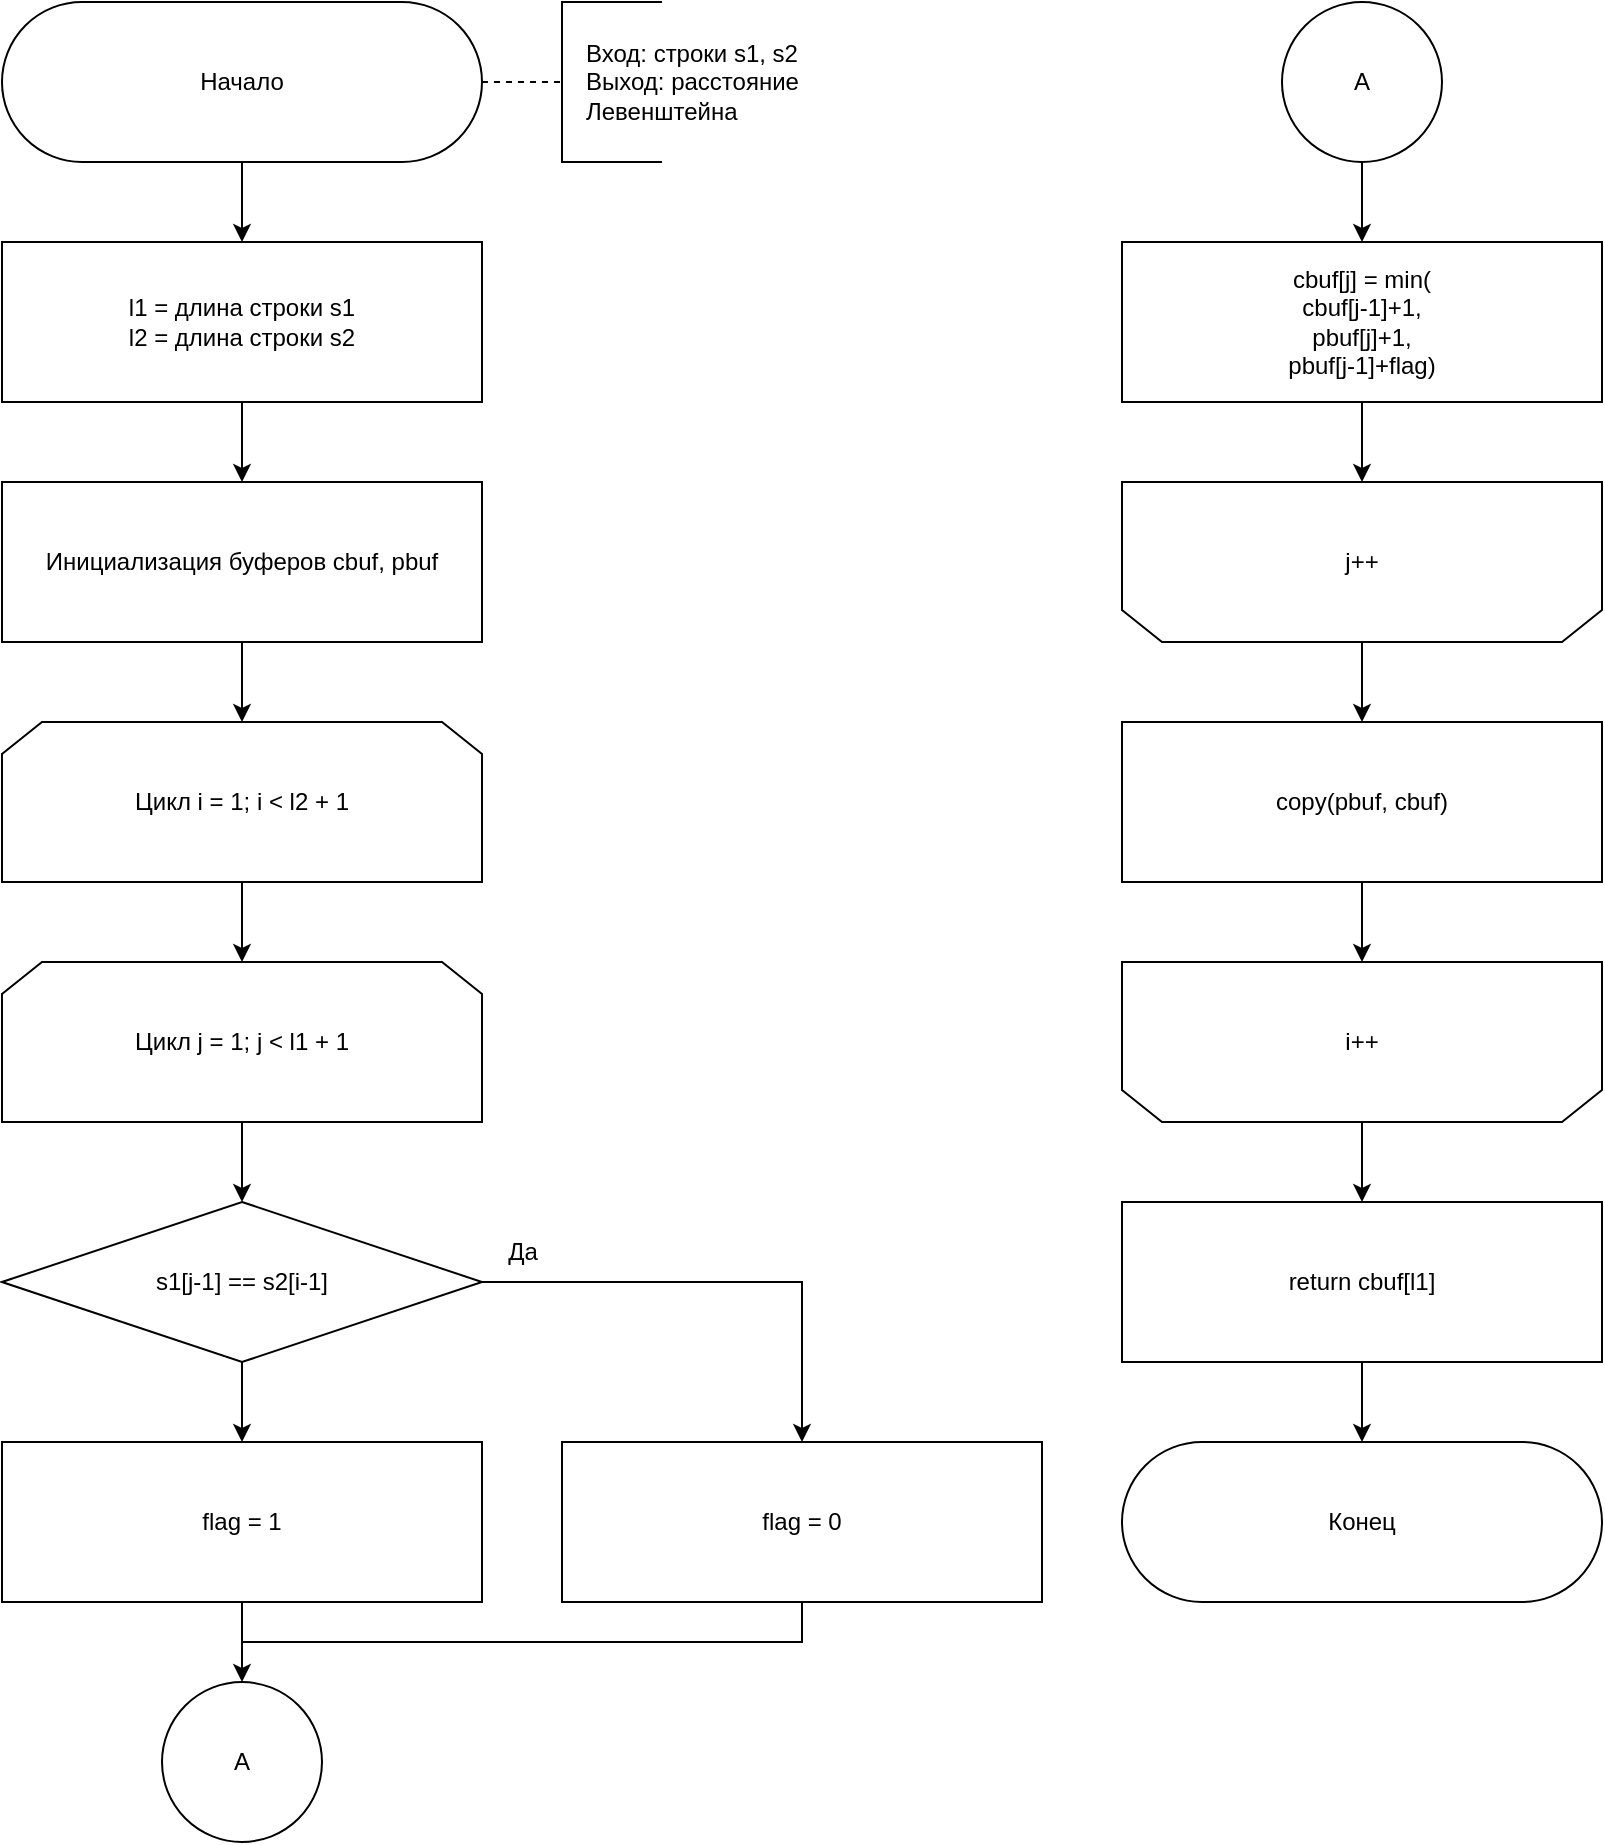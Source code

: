<mxfile version="20.5.1" type="device"><diagram id="hdxtOdljBtJzM_RGF6Lj" name="Страница 1"><mxGraphModel dx="319" dy="1124" grid="1" gridSize="10" guides="1" tooltips="1" connect="1" arrows="1" fold="1" page="1" pageScale="1" pageWidth="827" pageHeight="1169" math="0" shadow="0"><root><mxCell id="0"/><mxCell id="1" parent="0"/><mxCell id="wx1Ca3XlfMajqXriKJiU-86" style="edgeStyle=orthogonalEdgeStyle;rounded=0;orthogonalLoop=1;jettySize=auto;html=1;entryX=0.5;entryY=0;entryDx=0;entryDy=0;endArrow=classic;endFill=1;" parent="1" source="wx1Ca3XlfMajqXriKJiU-88" target="wx1Ca3XlfMajqXriKJiU-90" edge="1"><mxGeometry relative="1" as="geometry"/></mxCell><mxCell id="wx1Ca3XlfMajqXriKJiU-87" style="edgeStyle=orthogonalEdgeStyle;rounded=0;orthogonalLoop=1;jettySize=auto;html=1;exitX=1;exitY=0.5;exitDx=0;exitDy=0;entryX=0;entryY=0.5;entryDx=0;entryDy=0;entryPerimeter=0;endArrow=none;endFill=0;dashed=1;" parent="1" source="wx1Ca3XlfMajqXriKJiU-88" target="wx1Ca3XlfMajqXriKJiU-119" edge="1"><mxGeometry relative="1" as="geometry"/></mxCell><mxCell id="wx1Ca3XlfMajqXriKJiU-88" value="Начало" style="rounded=1;whiteSpace=wrap;html=1;shadow=0;arcSize=50;" parent="1" vertex="1"><mxGeometry x="1680" y="40" width="240" height="80" as="geometry"/></mxCell><mxCell id="wx1Ca3XlfMajqXriKJiU-89" style="edgeStyle=orthogonalEdgeStyle;rounded=0;orthogonalLoop=1;jettySize=auto;html=1;exitX=0.5;exitY=1;exitDx=0;exitDy=0;entryX=0.5;entryY=0;entryDx=0;entryDy=0;endArrow=classic;endFill=1;" parent="1" source="wx1Ca3XlfMajqXriKJiU-90" target="wx1Ca3XlfMajqXriKJiU-96" edge="1"><mxGeometry relative="1" as="geometry"/></mxCell><mxCell id="wx1Ca3XlfMajqXriKJiU-90" value="l1 = длина строки s1&lt;br&gt;l2 = длина строки s2" style="rounded=0;whiteSpace=wrap;html=1;shadow=0;" parent="1" vertex="1"><mxGeometry x="1680" y="160" width="240" height="80" as="geometry"/></mxCell><mxCell id="wx1Ca3XlfMajqXriKJiU-91" style="edgeStyle=orthogonalEdgeStyle;rounded=0;orthogonalLoop=1;jettySize=auto;html=1;exitX=0.5;exitY=1;exitDx=0;exitDy=0;entryX=0.5;entryY=0;entryDx=0;entryDy=0;endArrow=classic;endFill=1;" parent="1" source="wx1Ca3XlfMajqXriKJiU-92" target="wx1Ca3XlfMajqXriKJiU-94" edge="1"><mxGeometry relative="1" as="geometry"/></mxCell><mxCell id="wx1Ca3XlfMajqXriKJiU-92" value="Цикл i = 1; i &amp;lt; l2 + 1" style="shape=loopLimit;whiteSpace=wrap;html=1;rounded=0;shadow=0;rotation=0;" parent="1" vertex="1"><mxGeometry x="1680" y="400" width="240" height="80" as="geometry"/></mxCell><mxCell id="wx1Ca3XlfMajqXriKJiU-93" style="edgeStyle=orthogonalEdgeStyle;rounded=0;orthogonalLoop=1;jettySize=auto;html=1;exitX=0.5;exitY=1;exitDx=0;exitDy=0;entryX=0.5;entryY=0;entryDx=0;entryDy=0;endArrow=classic;endFill=1;" parent="1" source="wx1Ca3XlfMajqXriKJiU-94" target="wx1Ca3XlfMajqXriKJiU-99" edge="1"><mxGeometry relative="1" as="geometry"/></mxCell><mxCell id="wx1Ca3XlfMajqXriKJiU-94" value="Цикл j = 1; j &amp;lt; l1 + 1" style="shape=loopLimit;whiteSpace=wrap;html=1;rounded=0;shadow=0;rotation=0;" parent="1" vertex="1"><mxGeometry x="1680" y="520" width="240" height="80" as="geometry"/></mxCell><mxCell id="wx1Ca3XlfMajqXriKJiU-95" style="edgeStyle=orthogonalEdgeStyle;rounded=0;orthogonalLoop=1;jettySize=auto;html=1;exitX=0.5;exitY=1;exitDx=0;exitDy=0;entryX=0.5;entryY=0;entryDx=0;entryDy=0;endArrow=classic;endFill=1;" parent="1" source="wx1Ca3XlfMajqXriKJiU-96" target="wx1Ca3XlfMajqXriKJiU-92" edge="1"><mxGeometry relative="1" as="geometry"/></mxCell><mxCell id="wx1Ca3XlfMajqXriKJiU-96" value="Инициализация буферов cbuf, pbuf" style="rounded=0;whiteSpace=wrap;html=1;shadow=0;" parent="1" vertex="1"><mxGeometry x="1680" y="280" width="240" height="80" as="geometry"/></mxCell><mxCell id="wx1Ca3XlfMajqXriKJiU-97" style="edgeStyle=orthogonalEdgeStyle;rounded=0;orthogonalLoop=1;jettySize=auto;html=1;exitX=1;exitY=0.5;exitDx=0;exitDy=0;" parent="1" source="wx1Ca3XlfMajqXriKJiU-99" target="wx1Ca3XlfMajqXriKJiU-103" edge="1"><mxGeometry relative="1" as="geometry"/></mxCell><mxCell id="wx1Ca3XlfMajqXriKJiU-98" style="edgeStyle=orthogonalEdgeStyle;rounded=0;orthogonalLoop=1;jettySize=auto;html=1;entryX=0.5;entryY=0;entryDx=0;entryDy=0;" parent="1" source="wx1Ca3XlfMajqXriKJiU-99" target="wx1Ca3XlfMajqXriKJiU-101" edge="1"><mxGeometry relative="1" as="geometry"/></mxCell><mxCell id="wx1Ca3XlfMajqXriKJiU-99" value="s1[j-1] == s2[i-1]" style="rhombus;whiteSpace=wrap;html=1;rounded=0;shadow=0;" parent="1" vertex="1"><mxGeometry x="1680" y="640" width="240" height="80" as="geometry"/></mxCell><mxCell id="wx1Ca3XlfMajqXriKJiU-100" style="edgeStyle=orthogonalEdgeStyle;rounded=0;orthogonalLoop=1;jettySize=auto;html=1;endArrow=classic;endFill=1;" parent="1" source="wx1Ca3XlfMajqXriKJiU-101" target="wx1Ca3XlfMajqXriKJiU-116" edge="1"><mxGeometry relative="1" as="geometry"/></mxCell><mxCell id="wx1Ca3XlfMajqXriKJiU-101" value="flag = 1" style="rounded=0;whiteSpace=wrap;html=1;shadow=0;" parent="1" vertex="1"><mxGeometry x="1680" y="760" width="240" height="80" as="geometry"/></mxCell><mxCell id="wx1Ca3XlfMajqXriKJiU-102" style="edgeStyle=orthogonalEdgeStyle;rounded=0;orthogonalLoop=1;jettySize=auto;html=1;endArrow=none;endFill=0;" parent="1" source="wx1Ca3XlfMajqXriKJiU-103" edge="1"><mxGeometry relative="1" as="geometry"><mxPoint x="1800" y="860" as="targetPoint"/><Array as="points"><mxPoint x="2080" y="860"/></Array></mxGeometry></mxCell><mxCell id="wx1Ca3XlfMajqXriKJiU-103" value="flag = 0" style="rounded=0;whiteSpace=wrap;html=1;shadow=0;" parent="1" vertex="1"><mxGeometry x="1960" y="760" width="240" height="80" as="geometry"/></mxCell><mxCell id="wx1Ca3XlfMajqXriKJiU-104" value="Да" style="text;html=1;align=center;verticalAlign=middle;resizable=0;points=[];autosize=1;strokeColor=none;fillColor=none;" parent="1" vertex="1"><mxGeometry x="1920" y="650" width="40" height="30" as="geometry"/></mxCell><mxCell id="wx1Ca3XlfMajqXriKJiU-105" style="edgeStyle=orthogonalEdgeStyle;rounded=0;orthogonalLoop=1;jettySize=auto;html=1;exitX=0.5;exitY=1;exitDx=0;exitDy=0;entryX=0.5;entryY=1;entryDx=0;entryDy=0;" parent="1" source="wx1Ca3XlfMajqXriKJiU-106" target="wx1Ca3XlfMajqXriKJiU-108" edge="1"><mxGeometry relative="1" as="geometry"/></mxCell><mxCell id="wx1Ca3XlfMajqXriKJiU-106" value="cbuf[j] = min(&lt;br&gt;cbuf[j-1]+1,&lt;br&gt;pbuf[j]+1,&lt;br&gt;pbuf[j-1]+flag)" style="rounded=0;whiteSpace=wrap;html=1;shadow=0;" parent="1" vertex="1"><mxGeometry x="2240" y="160" width="240" height="80" as="geometry"/></mxCell><mxCell id="wx1Ca3XlfMajqXriKJiU-107" style="edgeStyle=orthogonalEdgeStyle;rounded=0;orthogonalLoop=1;jettySize=auto;html=1;exitX=0.5;exitY=0;exitDx=0;exitDy=0;entryX=0.5;entryY=0;entryDx=0;entryDy=0;" parent="1" source="wx1Ca3XlfMajqXriKJiU-108" target="wx1Ca3XlfMajqXriKJiU-110" edge="1"><mxGeometry relative="1" as="geometry"/></mxCell><mxCell id="wx1Ca3XlfMajqXriKJiU-108" value="j++" style="shape=loopLimit;whiteSpace=wrap;rounded=0;shadow=0;rotation=0;perimeter=rectanglePerimeter;html=1;horizontal=1;verticalAlign=middle;direction=west;" parent="1" vertex="1"><mxGeometry x="2240" y="280" width="240" height="80" as="geometry"/></mxCell><mxCell id="wx1Ca3XlfMajqXriKJiU-109" style="edgeStyle=orthogonalEdgeStyle;rounded=0;orthogonalLoop=1;jettySize=auto;html=1;entryX=0.5;entryY=1;entryDx=0;entryDy=0;" parent="1" source="wx1Ca3XlfMajqXriKJiU-110" target="wx1Ca3XlfMajqXriKJiU-112" edge="1"><mxGeometry relative="1" as="geometry"/></mxCell><mxCell id="wx1Ca3XlfMajqXriKJiU-110" value="copy(pbuf, cbuf)" style="rounded=0;whiteSpace=wrap;html=1;shadow=0;" parent="1" vertex="1"><mxGeometry x="2240" y="400" width="240" height="80" as="geometry"/></mxCell><mxCell id="wx1Ca3XlfMajqXriKJiU-111" style="edgeStyle=orthogonalEdgeStyle;rounded=0;orthogonalLoop=1;jettySize=auto;html=1;exitX=0.5;exitY=0;exitDx=0;exitDy=0;" parent="1" source="wx1Ca3XlfMajqXriKJiU-112" target="wx1Ca3XlfMajqXriKJiU-114" edge="1"><mxGeometry relative="1" as="geometry"/></mxCell><mxCell id="wx1Ca3XlfMajqXriKJiU-112" value="i++" style="shape=loopLimit;whiteSpace=wrap;rounded=0;shadow=0;rotation=0;perimeter=rectanglePerimeter;html=1;horizontal=1;verticalAlign=middle;direction=west;" parent="1" vertex="1"><mxGeometry x="2240" y="520" width="240" height="80" as="geometry"/></mxCell><mxCell id="wx1Ca3XlfMajqXriKJiU-113" style="edgeStyle=orthogonalEdgeStyle;rounded=0;orthogonalLoop=1;jettySize=auto;html=1;exitX=0.5;exitY=1;exitDx=0;exitDy=0;entryX=0.5;entryY=0;entryDx=0;entryDy=0;" parent="1" source="wx1Ca3XlfMajqXriKJiU-114" target="wx1Ca3XlfMajqXriKJiU-115" edge="1"><mxGeometry relative="1" as="geometry"/></mxCell><mxCell id="wx1Ca3XlfMajqXriKJiU-114" value="return cbuf[l1]" style="rounded=0;whiteSpace=wrap;html=1;shadow=0;" parent="1" vertex="1"><mxGeometry x="2240" y="640" width="240" height="80" as="geometry"/></mxCell><mxCell id="wx1Ca3XlfMajqXriKJiU-115" value="Конец" style="rounded=1;whiteSpace=wrap;html=1;shadow=0;arcSize=50;" parent="1" vertex="1"><mxGeometry x="2240" y="760" width="240" height="80" as="geometry"/></mxCell><mxCell id="wx1Ca3XlfMajqXriKJiU-116" value="A" style="ellipse;whiteSpace=wrap;html=1;aspect=fixed;" parent="1" vertex="1"><mxGeometry x="1760" y="880" width="80" height="80" as="geometry"/></mxCell><mxCell id="wx1Ca3XlfMajqXriKJiU-117" style="edgeStyle=orthogonalEdgeStyle;rounded=0;orthogonalLoop=1;jettySize=auto;html=1;exitX=0.5;exitY=1;exitDx=0;exitDy=0;entryX=0.5;entryY=0;entryDx=0;entryDy=0;endArrow=classic;endFill=1;" parent="1" source="wx1Ca3XlfMajqXriKJiU-118" target="wx1Ca3XlfMajqXriKJiU-106" edge="1"><mxGeometry relative="1" as="geometry"/></mxCell><mxCell id="wx1Ca3XlfMajqXriKJiU-118" value="A" style="ellipse;whiteSpace=wrap;html=1;aspect=fixed;" parent="1" vertex="1"><mxGeometry x="2320" y="40" width="80" height="80" as="geometry"/></mxCell><mxCell id="wx1Ca3XlfMajqXriKJiU-119" value="" style="strokeWidth=1;html=1;shape=mxgraph.flowchart.annotation_1;align=left;pointerEvents=1;rounded=0;shadow=0;" parent="1" vertex="1"><mxGeometry x="1960" y="40" width="50" height="80" as="geometry"/></mxCell><mxCell id="wx1Ca3XlfMajqXriKJiU-120" value="Вход: строки s1, s2&lt;br&gt;Выход: расстояние Левенштейна" style="text;html=1;strokeColor=none;fillColor=none;align=left;verticalAlign=middle;whiteSpace=wrap;rounded=0;" parent="1" vertex="1"><mxGeometry x="1970" y="40" width="160" height="80" as="geometry"/></mxCell></root></mxGraphModel></diagram></mxfile>